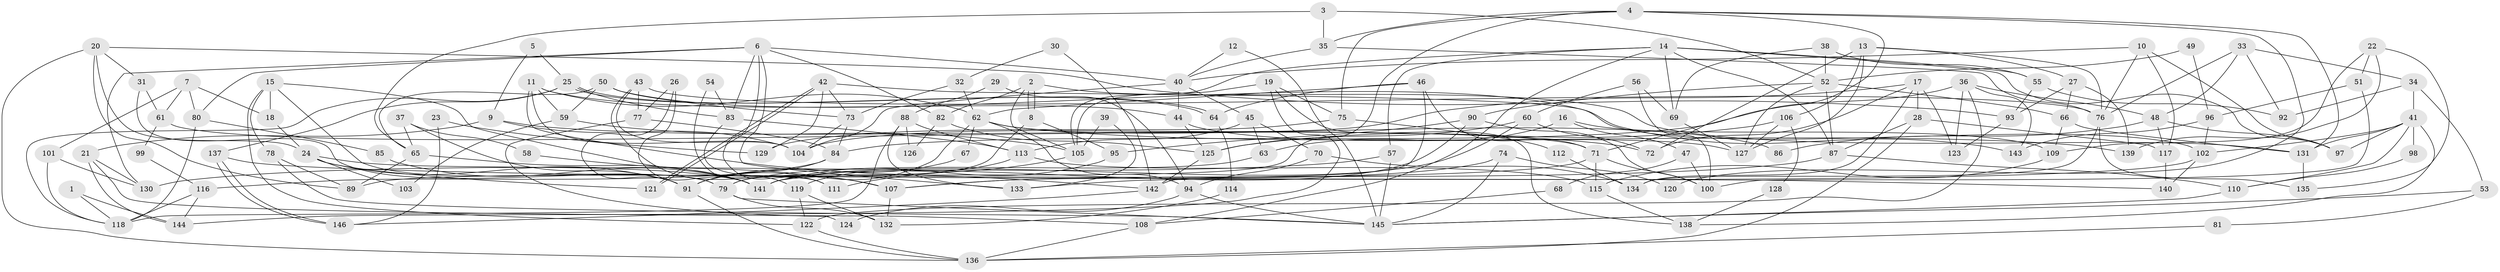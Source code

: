 // Generated by graph-tools (version 1.1) at 2025/02/03/09/25 03:02:08]
// undirected, 146 vertices, 292 edges
graph export_dot {
graph [start="1"]
  node [color=gray90,style=filled];
  1;
  2;
  3;
  4;
  5;
  6;
  7;
  8;
  9;
  10;
  11;
  12;
  13;
  14;
  15;
  16;
  17;
  18;
  19;
  20;
  21;
  22;
  23;
  24;
  25;
  26;
  27;
  28;
  29;
  30;
  31;
  32;
  33;
  34;
  35;
  36;
  37;
  38;
  39;
  40;
  41;
  42;
  43;
  44;
  45;
  46;
  47;
  48;
  49;
  50;
  51;
  52;
  53;
  54;
  55;
  56;
  57;
  58;
  59;
  60;
  61;
  62;
  63;
  64;
  65;
  66;
  67;
  68;
  69;
  70;
  71;
  72;
  73;
  74;
  75;
  76;
  77;
  78;
  79;
  80;
  81;
  82;
  83;
  84;
  85;
  86;
  87;
  88;
  89;
  90;
  91;
  92;
  93;
  94;
  95;
  96;
  97;
  98;
  99;
  100;
  101;
  102;
  103;
  104;
  105;
  106;
  107;
  108;
  109;
  110;
  111;
  112;
  113;
  114;
  115;
  116;
  117;
  118;
  119;
  120;
  121;
  122;
  123;
  124;
  125;
  126;
  127;
  128;
  129;
  130;
  131;
  132;
  133;
  134;
  135;
  136;
  137;
  138;
  139;
  140;
  141;
  142;
  143;
  144;
  145;
  146;
  1 -- 144;
  1 -- 118;
  2 -- 8;
  2 -- 8;
  2 -- 82;
  2 -- 105;
  2 -- 131;
  3 -- 52;
  3 -- 65;
  3 -- 35;
  4 -- 71;
  4 -- 131;
  4 -- 35;
  4 -- 75;
  4 -- 120;
  4 -- 141;
  5 -- 25;
  5 -- 9;
  6 -- 111;
  6 -- 40;
  6 -- 80;
  6 -- 82;
  6 -- 83;
  6 -- 130;
  6 -- 133;
  7 -- 101;
  7 -- 18;
  7 -- 61;
  7 -- 80;
  8 -- 95;
  8 -- 79;
  9 -- 21;
  9 -- 104;
  9 -- 72;
  10 -- 40;
  10 -- 97;
  10 -- 76;
  10 -- 117;
  11 -- 59;
  11 -- 62;
  11 -- 44;
  11 -- 104;
  11 -- 142;
  12 -- 145;
  12 -- 40;
  13 -- 72;
  13 -- 76;
  13 -- 27;
  13 -- 106;
  13 -- 127;
  14 -- 87;
  14 -- 55;
  14 -- 57;
  14 -- 69;
  14 -- 97;
  14 -- 105;
  14 -- 108;
  15 -- 79;
  15 -- 141;
  15 -- 18;
  15 -- 78;
  15 -- 122;
  16 -- 109;
  16 -- 63;
  16 -- 47;
  17 -- 28;
  17 -- 72;
  17 -- 104;
  17 -- 123;
  17 -- 134;
  18 -- 24;
  19 -- 105;
  19 -- 138;
  19 -- 75;
  19 -- 144;
  20 -- 89;
  20 -- 136;
  20 -- 24;
  20 -- 31;
  20 -- 93;
  21 -- 108;
  21 -- 144;
  21 -- 130;
  22 -- 109;
  22 -- 135;
  22 -- 51;
  22 -- 139;
  23 -- 146;
  23 -- 129;
  24 -- 141;
  24 -- 91;
  24 -- 103;
  24 -- 121;
  25 -- 64;
  25 -- 64;
  25 -- 118;
  25 -- 83;
  25 -- 137;
  26 -- 91;
  26 -- 141;
  26 -- 77;
  27 -- 93;
  27 -- 66;
  27 -- 139;
  28 -- 87;
  28 -- 117;
  28 -- 136;
  29 -- 88;
  29 -- 94;
  30 -- 32;
  30 -- 142;
  31 -- 79;
  31 -- 61;
  32 -- 62;
  32 -- 73;
  33 -- 76;
  33 -- 48;
  33 -- 34;
  33 -- 92;
  34 -- 41;
  34 -- 53;
  34 -- 92;
  35 -- 40;
  35 -- 76;
  36 -- 122;
  36 -- 84;
  36 -- 48;
  36 -- 123;
  36 -- 143;
  37 -- 91;
  37 -- 65;
  37 -- 58;
  38 -- 69;
  38 -- 55;
  38 -- 52;
  39 -- 105;
  39 -- 133;
  40 -- 104;
  40 -- 44;
  40 -- 45;
  41 -- 97;
  41 -- 131;
  41 -- 98;
  41 -- 102;
  41 -- 110;
  41 -- 138;
  42 -- 73;
  42 -- 121;
  42 -- 121;
  42 -- 129;
  42 -- 143;
  43 -- 76;
  43 -- 104;
  43 -- 77;
  43 -- 107;
  44 -- 125;
  44 -- 127;
  45 -- 70;
  45 -- 63;
  45 -- 113;
  46 -- 142;
  46 -- 71;
  46 -- 62;
  46 -- 64;
  47 -- 100;
  47 -- 68;
  48 -- 117;
  48 -- 86;
  48 -- 97;
  49 -- 96;
  49 -- 52;
  50 -- 73;
  50 -- 65;
  50 -- 59;
  50 -- 102;
  51 -- 96;
  51 -- 100;
  52 -- 127;
  52 -- 66;
  52 -- 87;
  52 -- 90;
  53 -- 145;
  53 -- 81;
  54 -- 83;
  54 -- 119;
  55 -- 93;
  55 -- 92;
  56 -- 69;
  56 -- 100;
  56 -- 60;
  57 -- 130;
  57 -- 145;
  58 -- 107;
  59 -- 105;
  59 -- 103;
  60 -- 125;
  60 -- 72;
  60 -- 141;
  61 -- 71;
  61 -- 99;
  62 -- 139;
  62 -- 67;
  62 -- 86;
  62 -- 91;
  62 -- 94;
  63 -- 79;
  64 -- 114;
  65 -- 141;
  65 -- 89;
  66 -- 109;
  66 -- 131;
  67 -- 91;
  68 -- 108;
  69 -- 127;
  70 -- 94;
  70 -- 134;
  71 -- 100;
  71 -- 89;
  71 -- 115;
  73 -- 104;
  73 -- 84;
  74 -- 145;
  74 -- 107;
  74 -- 120;
  75 -- 112;
  75 -- 129;
  76 -- 134;
  76 -- 135;
  77 -- 84;
  77 -- 124;
  78 -- 145;
  78 -- 89;
  79 -- 132;
  79 -- 145;
  80 -- 85;
  80 -- 118;
  81 -- 136;
  82 -- 125;
  82 -- 126;
  83 -- 111;
  83 -- 113;
  84 -- 91;
  84 -- 116;
  85 -- 141;
  87 -- 110;
  87 -- 107;
  88 -- 133;
  88 -- 113;
  88 -- 118;
  88 -- 126;
  90 -- 141;
  90 -- 95;
  90 -- 100;
  91 -- 136;
  93 -- 123;
  94 -- 145;
  94 -- 124;
  95 -- 141;
  96 -- 143;
  96 -- 102;
  98 -- 110;
  99 -- 116;
  101 -- 130;
  101 -- 118;
  102 -- 133;
  102 -- 140;
  105 -- 111;
  106 -- 127;
  106 -- 125;
  106 -- 128;
  107 -- 132;
  108 -- 136;
  109 -- 115;
  110 -- 145;
  112 -- 134;
  113 -- 115;
  113 -- 119;
  114 -- 132;
  115 -- 138;
  116 -- 118;
  116 -- 144;
  117 -- 140;
  119 -- 122;
  119 -- 132;
  122 -- 136;
  125 -- 142;
  128 -- 138;
  131 -- 135;
  137 -- 146;
  137 -- 146;
  137 -- 140;
  142 -- 146;
}
